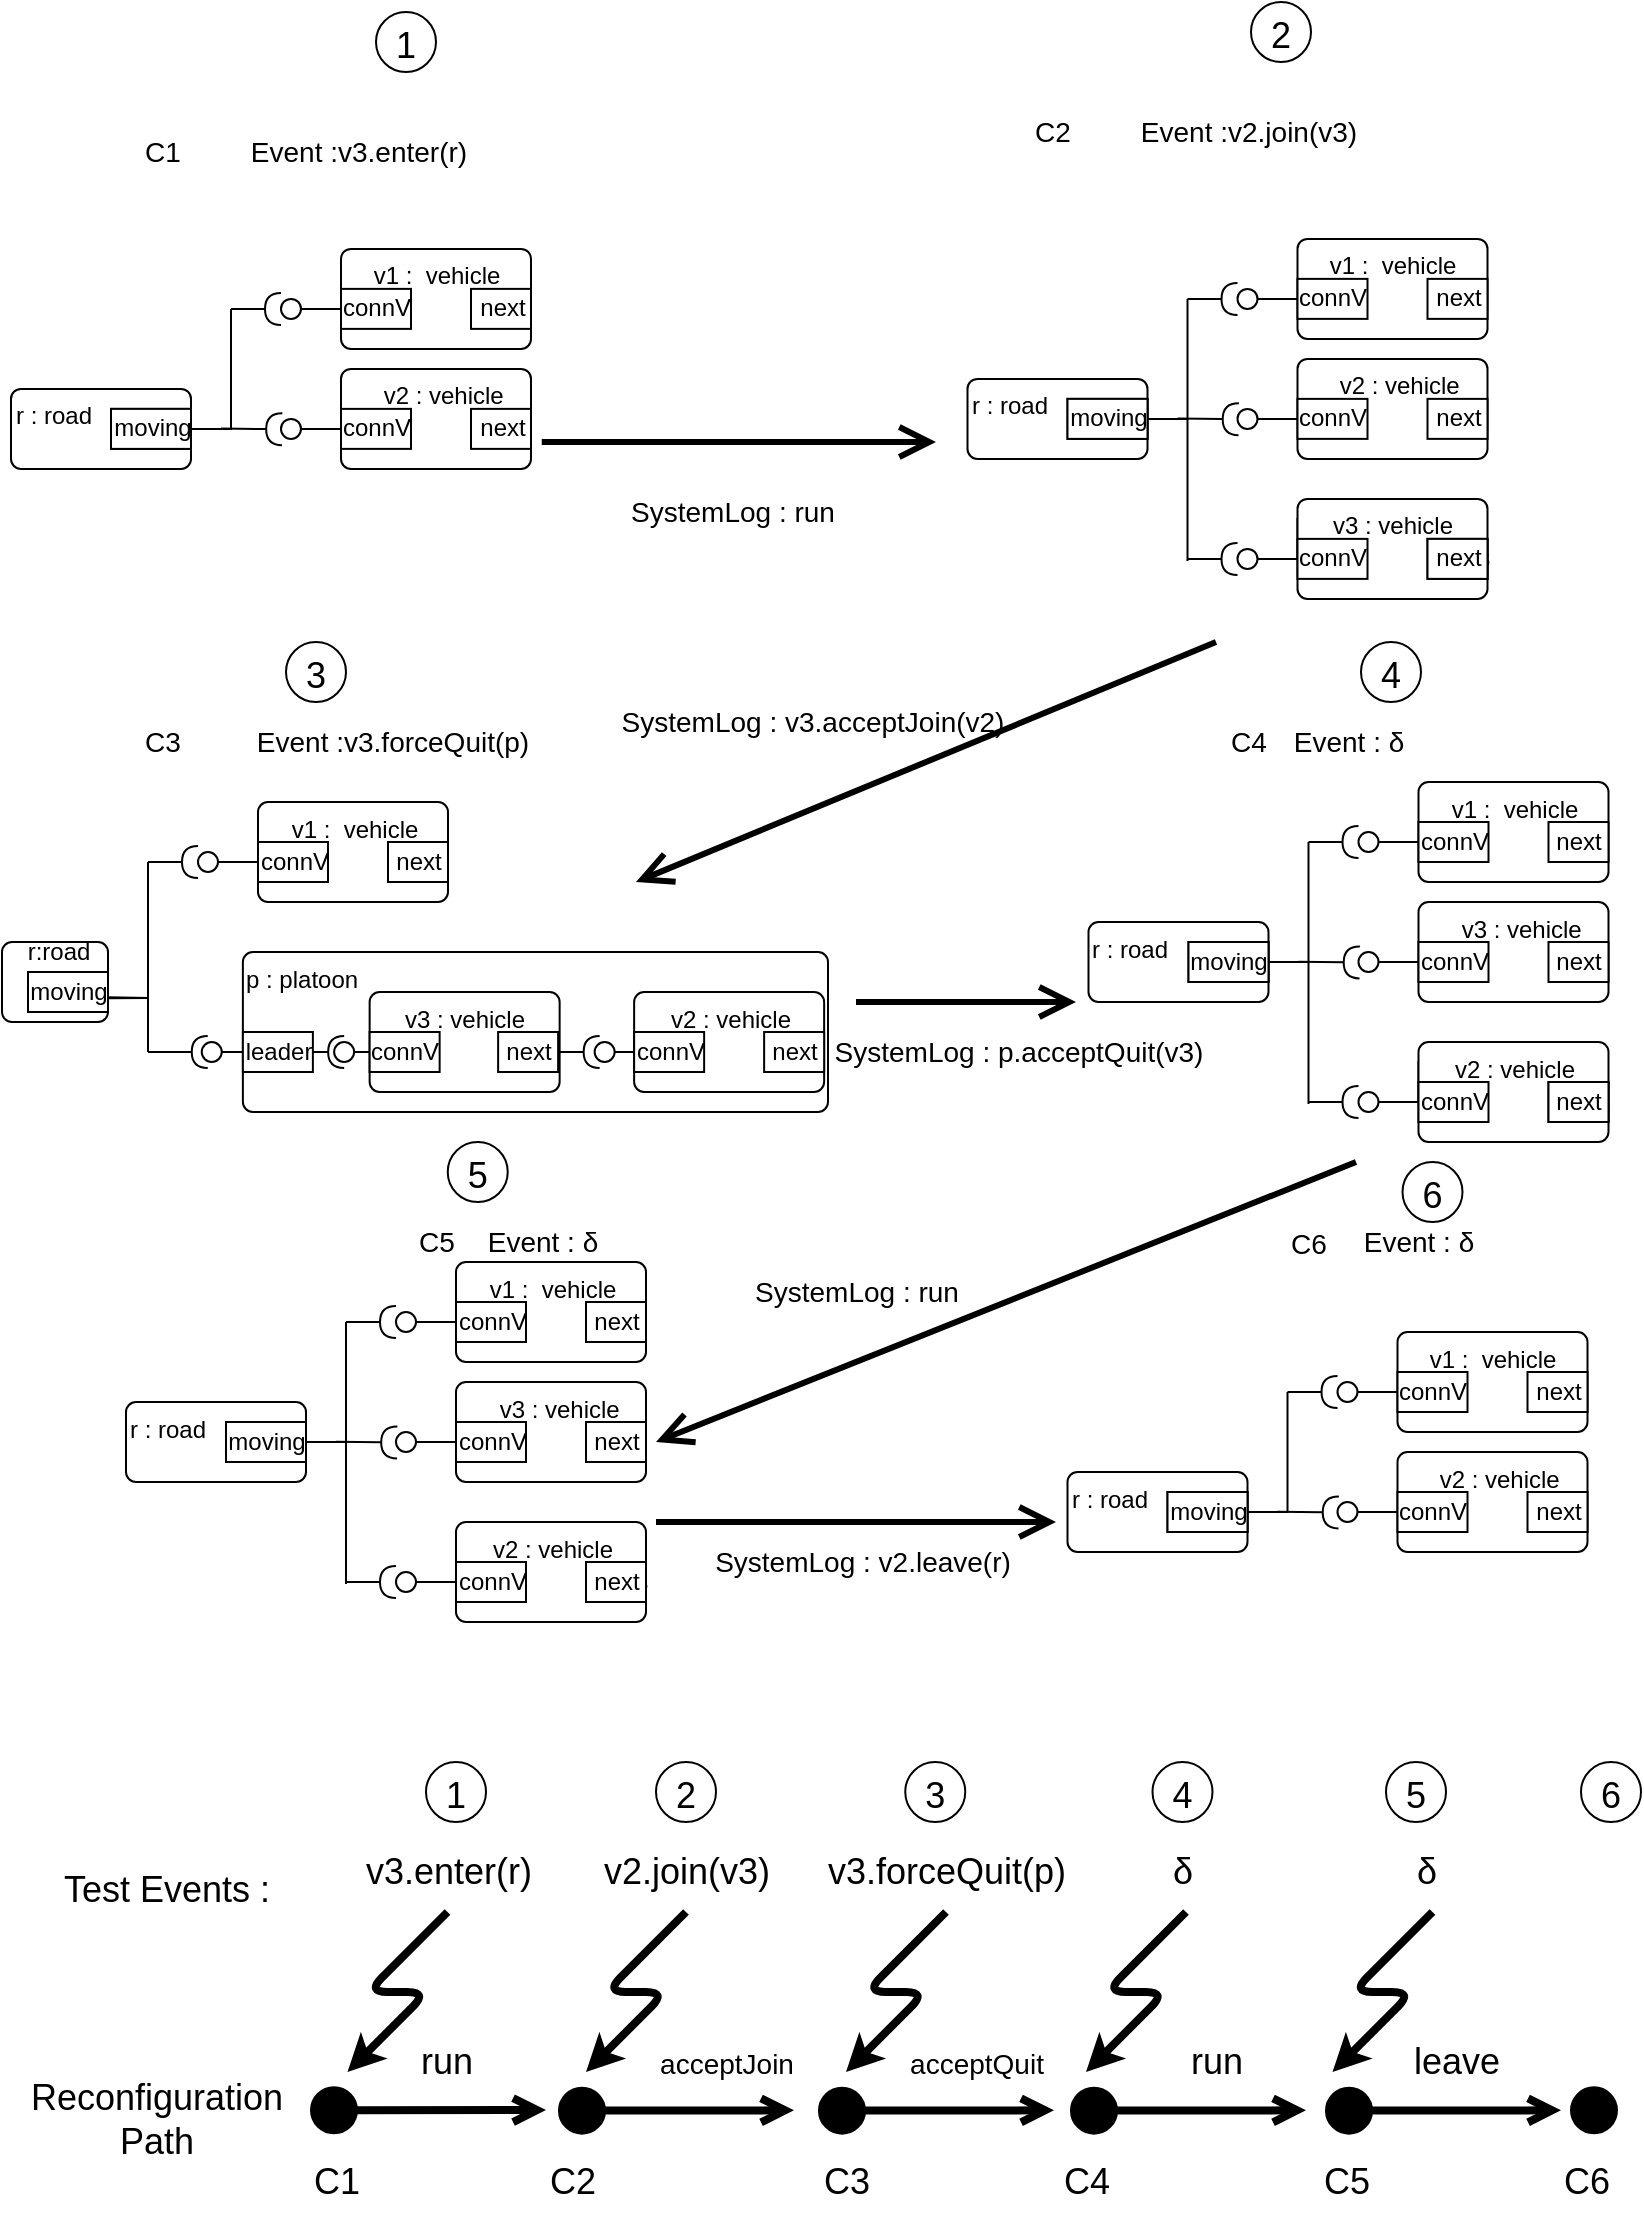 <mxfile version="15.1.4" type="github">
  <diagram id="c5M5bnTv5cbVwsdI9zkl" name="Page-1">
    <mxGraphModel dx="1422" dy="734" grid="1" gridSize="10" guides="1" tooltips="1" connect="1" arrows="1" fold="1" page="1" pageScale="1" pageWidth="827" pageHeight="1169" math="1" shadow="0">
      <root>
        <mxCell id="0" />
        <mxCell id="1" parent="0" />
        <mxCell id="4ejkwvuz64iwrjdh6K8v-100" value="&lt;font style=&quot;font-size: 14px&quot;&gt;Event :v2.join(v3)&lt;/font&gt;" style="text;html=1;align=center;verticalAlign=middle;resizable=0;points=[];autosize=1;" parent="1" vertex="1">
          <mxGeometry x="563.25" y="87" width="120" height="20" as="geometry" />
        </mxCell>
        <mxCell id="4ejkwvuz64iwrjdh6K8v-101" value="" style="endArrow=open;endFill=1;endSize=12;html=1;strokeWidth=3;" parent="1" edge="1">
          <mxGeometry width="160" relative="1" as="geometry">
            <mxPoint x="607" y="352" as="sourcePoint" />
            <mxPoint x="317" y="472" as="targetPoint" />
          </mxGeometry>
        </mxCell>
        <mxCell id="4ejkwvuz64iwrjdh6K8v-102" value="&lt;font style=&quot;font-size: 14px&quot;&gt;SystemLog : v3.acceptJoin(v2)&lt;/font&gt;" style="text;html=1;align=center;verticalAlign=middle;resizable=0;points=[];autosize=1;" parent="1" vertex="1">
          <mxGeometry x="299.5" y="382" width="210" height="20" as="geometry" />
        </mxCell>
        <mxCell id="4ejkwvuz64iwrjdh6K8v-103" value="&lt;font style=&quot;font-size: 14px&quot;&gt;Event :v3.forceQuit(p)&lt;/font&gt;" style="text;html=1;align=center;verticalAlign=middle;resizable=0;points=[];autosize=1;" parent="1" vertex="1">
          <mxGeometry x="120.25" y="392" width="150" height="20" as="geometry" />
        </mxCell>
        <mxCell id="4ejkwvuz64iwrjdh6K8v-105" value="&lt;font style=&quot;font-size: 14px&quot;&gt;SystemLog : p.acceptQuit(v3)&lt;/font&gt;" style="text;html=1;align=center;verticalAlign=middle;resizable=0;points=[];autosize=1;" parent="1" vertex="1">
          <mxGeometry x="408.25" y="547" width="200" height="20" as="geometry" />
        </mxCell>
        <mxCell id="4ejkwvuz64iwrjdh6K8v-113" value="5" style="ellipse;fillColor=#ffffff;strokeColor=#000000;fontSize=18;" parent="1" vertex="1">
          <mxGeometry x="222.87" y="602" width="30" height="30" as="geometry" />
        </mxCell>
        <mxCell id="4ejkwvuz64iwrjdh6K8v-114" value="2" style="ellipse;fillColor=#ffffff;strokeColor=#000000;fontSize=18;" parent="1" vertex="1">
          <mxGeometry x="624.5" y="32" width="30" height="30" as="geometry" />
        </mxCell>
        <mxCell id="4ejkwvuz64iwrjdh6K8v-115" value="3" style="ellipse;fillColor=#ffffff;strokeColor=#000000;fontSize=18;" parent="1" vertex="1">
          <mxGeometry x="142" y="352" width="30" height="30" as="geometry" />
        </mxCell>
        <mxCell id="4ejkwvuz64iwrjdh6K8v-116" value="4" style="ellipse;fillColor=#ffffff;strokeColor=#000000;fontSize=18;" parent="1" vertex="1">
          <mxGeometry x="679.5" y="352" width="30" height="30" as="geometry" />
        </mxCell>
        <mxCell id="4ejkwvuz64iwrjdh6K8v-117" value="Test Events :" style="text;html=1;align=center;verticalAlign=middle;resizable=0;points=[];autosize=1;fontSize=18;" parent="1" vertex="1">
          <mxGeometry x="22" y="961" width="120" height="30" as="geometry" />
        </mxCell>
        <mxCell id="4ejkwvuz64iwrjdh6K8v-118" value="Reconfiguration&lt;br&gt;Path" style="text;html=1;align=center;verticalAlign=middle;resizable=0;points=[];autosize=1;fontSize=18;" parent="1" vertex="1">
          <mxGeometry x="7" y="1066" width="140" height="50" as="geometry" />
        </mxCell>
        <mxCell id="4ejkwvuz64iwrjdh6K8v-119" value="" style="endArrow=open;startArrow=circle;endFill=0;startFill=1;endSize=8;html=1;strokeWidth=4;fontSize=18;" parent="1" edge="1">
          <mxGeometry width="160" relative="1" as="geometry">
            <mxPoint x="152" y="1086.17" as="sourcePoint" />
            <mxPoint x="272" y="1086" as="targetPoint" />
          </mxGeometry>
        </mxCell>
        <mxCell id="4ejkwvuz64iwrjdh6K8v-120" value="C1" style="text;html=1;align=center;verticalAlign=middle;resizable=0;points=[];autosize=1;fontSize=18;" parent="1" vertex="1">
          <mxGeometry x="147" y="1107" width="40" height="30" as="geometry" />
        </mxCell>
        <mxCell id="4ejkwvuz64iwrjdh6K8v-121" value="" style="endArrow=open;startArrow=circle;endFill=0;startFill=1;endSize=8;html=1;strokeWidth=4;fontSize=18;" parent="1" edge="1">
          <mxGeometry width="160" relative="1" as="geometry">
            <mxPoint x="406" y="1086.34" as="sourcePoint" />
            <mxPoint x="526" y="1086.17" as="targetPoint" />
          </mxGeometry>
        </mxCell>
        <mxCell id="4ejkwvuz64iwrjdh6K8v-122" value="" style="endArrow=open;startArrow=circle;endFill=0;startFill=1;endSize=8;html=1;strokeWidth=4;fontSize=18;" parent="1" edge="1">
          <mxGeometry width="160" relative="1" as="geometry">
            <mxPoint x="532" y="1086.34" as="sourcePoint" />
            <mxPoint x="652" y="1086.17" as="targetPoint" />
          </mxGeometry>
        </mxCell>
        <mxCell id="4ejkwvuz64iwrjdh6K8v-123" value="" style="endArrow=open;startArrow=circle;endFill=0;startFill=1;endSize=8;html=1;strokeWidth=4;fontSize=18;" parent="1" edge="1">
          <mxGeometry width="160" relative="1" as="geometry">
            <mxPoint x="659.5" y="1086.34" as="sourcePoint" />
            <mxPoint x="779.5" y="1086.17" as="targetPoint" />
          </mxGeometry>
        </mxCell>
        <mxCell id="4ejkwvuz64iwrjdh6K8v-124" value="" style="endArrow=none;startArrow=circle;endFill=0;startFill=1;endSize=8;html=1;strokeWidth=4;fontSize=18;" parent="1" edge="1">
          <mxGeometry width="160" relative="1" as="geometry">
            <mxPoint x="782" y="1086.42" as="sourcePoint" />
            <mxPoint x="802" y="1086.08" as="targetPoint" />
          </mxGeometry>
        </mxCell>
        <mxCell id="4ejkwvuz64iwrjdh6K8v-125" value="C4" style="text;html=1;align=center;verticalAlign=middle;resizable=0;points=[];autosize=1;fontSize=18;" parent="1" vertex="1">
          <mxGeometry x="522" y="1107" width="40" height="30" as="geometry" />
        </mxCell>
        <mxCell id="4ejkwvuz64iwrjdh6K8v-126" value="C5" style="text;html=1;align=center;verticalAlign=middle;resizable=0;points=[];autosize=1;fontSize=18;" parent="1" vertex="1">
          <mxGeometry x="652" y="1107" width="40" height="30" as="geometry" />
        </mxCell>
        <mxCell id="4ejkwvuz64iwrjdh6K8v-127" value="C6" style="text;html=1;align=center;verticalAlign=middle;resizable=0;points=[];autosize=1;fontSize=18;" parent="1" vertex="1">
          <mxGeometry x="772" y="1107" width="40" height="30" as="geometry" />
        </mxCell>
        <mxCell id="4ejkwvuz64iwrjdh6K8v-128" value="run" style="text;html=1;align=center;verticalAlign=middle;resizable=0;points=[];autosize=1;fontSize=18;" parent="1" vertex="1">
          <mxGeometry x="202" y="1047" width="40" height="30" as="geometry" />
        </mxCell>
        <mxCell id="4ejkwvuz64iwrjdh6K8v-129" value="" style="endArrow=classic;html=1;strokeWidth=4;fontSize=18;" parent="1" edge="1">
          <mxGeometry width="50" height="50" relative="1" as="geometry">
            <mxPoint x="342" y="987" as="sourcePoint" />
            <mxPoint x="292" y="1067" as="targetPoint" />
            <Array as="points">
              <mxPoint x="342" y="987" />
              <mxPoint x="302" y="1027" />
              <mxPoint x="332" y="1027" />
            </Array>
          </mxGeometry>
        </mxCell>
        <mxCell id="4ejkwvuz64iwrjdh6K8v-130" value="" style="endArrow=classic;html=1;strokeWidth=4;fontSize=18;" parent="1" edge="1">
          <mxGeometry width="50" height="50" relative="1" as="geometry">
            <mxPoint x="472" y="987" as="sourcePoint" />
            <mxPoint x="422" y="1067" as="targetPoint" />
            <Array as="points">
              <mxPoint x="472" y="987" />
              <mxPoint x="432" y="1027" />
              <mxPoint x="462" y="1027" />
            </Array>
          </mxGeometry>
        </mxCell>
        <mxCell id="4ejkwvuz64iwrjdh6K8v-131" value="" style="endArrow=classic;html=1;strokeWidth=4;fontSize=18;" parent="1" edge="1">
          <mxGeometry width="50" height="50" relative="1" as="geometry">
            <mxPoint x="592" y="987" as="sourcePoint" />
            <mxPoint x="542" y="1067" as="targetPoint" />
            <Array as="points">
              <mxPoint x="592" y="987" />
              <mxPoint x="552" y="1027" />
              <mxPoint x="582" y="1027" />
            </Array>
          </mxGeometry>
        </mxCell>
        <mxCell id="4ejkwvuz64iwrjdh6K8v-132" value="v2.join(v3)" style="text;html=1;align=center;verticalAlign=middle;resizable=0;points=[];autosize=1;fontSize=18;" parent="1" vertex="1">
          <mxGeometry x="292" y="952" width="100" height="30" as="geometry" />
        </mxCell>
        <mxCell id="4ejkwvuz64iwrjdh6K8v-133" value="v3.forceQuit(p)" style="text;html=1;align=center;verticalAlign=middle;resizable=0;points=[];autosize=1;fontSize=18;" parent="1" vertex="1">
          <mxGeometry x="407" y="952" width="130" height="30" as="geometry" />
        </mxCell>
        <mxCell id="4ejkwvuz64iwrjdh6K8v-135" value="" style="endArrow=open;startArrow=circle;endFill=0;startFill=1;endSize=8;html=1;strokeWidth=4;fontSize=18;" parent="1" edge="1">
          <mxGeometry width="160" relative="1" as="geometry">
            <mxPoint x="276" y="1086.34" as="sourcePoint" />
            <mxPoint x="396" y="1086.17" as="targetPoint" />
          </mxGeometry>
        </mxCell>
        <mxCell id="4ejkwvuz64iwrjdh6K8v-136" value="C2" style="text;html=1;align=center;verticalAlign=middle;resizable=0;points=[];autosize=1;fontSize=18;" parent="1" vertex="1">
          <mxGeometry x="264.5" y="1107" width="40" height="30" as="geometry" />
        </mxCell>
        <mxCell id="4ejkwvuz64iwrjdh6K8v-137" value="C3" style="text;html=1;align=center;verticalAlign=middle;resizable=0;points=[];autosize=1;fontSize=18;" parent="1" vertex="1">
          <mxGeometry x="402" y="1107" width="40" height="30" as="geometry" />
        </mxCell>
        <mxCell id="4ejkwvuz64iwrjdh6K8v-138" value="run" style="text;html=1;align=center;verticalAlign=middle;resizable=0;points=[];autosize=1;fontSize=18;" parent="1" vertex="1">
          <mxGeometry x="587" y="1047" width="40" height="30" as="geometry" />
        </mxCell>
        <mxCell id="4ejkwvuz64iwrjdh6K8v-139" value="leave" style="text;html=1;align=center;verticalAlign=middle;resizable=0;points=[];autosize=1;fontSize=18;" parent="1" vertex="1">
          <mxGeometry x="697" y="1047" width="60" height="30" as="geometry" />
        </mxCell>
        <mxCell id="4ejkwvuz64iwrjdh6K8v-140" value="4" style="ellipse;fillColor=#ffffff;strokeColor=#000000;fontSize=18;" parent="1" vertex="1">
          <mxGeometry x="575.25" y="912" width="30" height="30" as="geometry" />
        </mxCell>
        <mxCell id="4ejkwvuz64iwrjdh6K8v-141" value="3" style="ellipse;fillColor=#ffffff;strokeColor=#000000;fontSize=18;" parent="1" vertex="1">
          <mxGeometry x="451.63" y="912" width="30" height="30" as="geometry" />
        </mxCell>
        <mxCell id="4ejkwvuz64iwrjdh6K8v-142" value="2" style="ellipse;fillColor=#ffffff;strokeColor=#000000;fontSize=18;" parent="1" vertex="1">
          <mxGeometry x="327" y="912" width="30" height="30" as="geometry" />
        </mxCell>
        <mxCell id="4ejkwvuz64iwrjdh6K8v-143" value="1" style="ellipse;fillColor=#ffffff;strokeColor=#000000;fontSize=18;" parent="1" vertex="1">
          <mxGeometry x="212" y="912" width="30" height="30" as="geometry" />
        </mxCell>
        <mxCell id="4ejkwvuz64iwrjdh6K8v-175" value="" style="endArrow=open;endFill=1;endSize=12;html=1;strokeWidth=3;" parent="1" edge="1">
          <mxGeometry width="160" relative="1" as="geometry">
            <mxPoint x="269.88" y="252" as="sourcePoint" />
            <mxPoint x="467" y="252" as="targetPoint" />
          </mxGeometry>
        </mxCell>
        <mxCell id="4ejkwvuz64iwrjdh6K8v-176" value="&lt;font style=&quot;font-size: 14px&quot;&gt;SystemLog : run&lt;/font&gt;" style="text;html=1;align=center;verticalAlign=middle;resizable=0;points=[];autosize=1;" parent="1" vertex="1">
          <mxGeometry x="305.25" y="277" width="120" height="20" as="geometry" />
        </mxCell>
        <mxCell id="4ejkwvuz64iwrjdh6K8v-177" value="1" style="ellipse;fillColor=#ffffff;strokeColor=#000000;fontSize=18;" parent="1" vertex="1">
          <mxGeometry x="187" y="37" width="30" height="30" as="geometry" />
        </mxCell>
        <mxCell id="4ejkwvuz64iwrjdh6K8v-180" value="C1" style="text;html=1;align=center;verticalAlign=middle;resizable=0;points=[];autosize=1;fontSize=14;" parent="1" vertex="1">
          <mxGeometry x="65.25" y="97" width="30" height="20" as="geometry" />
        </mxCell>
        <mxCell id="4ejkwvuz64iwrjdh6K8v-202" value="&lt;font style=&quot;font-size: 14px;&quot;&gt;Event :&lt;/font&gt; δ" style="text;html=1;align=center;verticalAlign=middle;resizable=0;points=[];autosize=1;fontSize=14;" parent="1" vertex="1">
          <mxGeometry x="235.37" y="642" width="70" height="20" as="geometry" />
        </mxCell>
        <mxCell id="4ejkwvuz64iwrjdh6K8v-219" value="&lt;font style=&quot;font-size: 14px&quot;&gt;Event :v3.enter(r)&lt;/font&gt;" style="text;html=1;align=center;verticalAlign=middle;resizable=0;points=[];autosize=1;" parent="1" vertex="1">
          <mxGeometry x="117.75" y="97" width="120" height="20" as="geometry" />
        </mxCell>
        <mxCell id="4ejkwvuz64iwrjdh6K8v-220" value="C2" style="text;html=1;align=center;verticalAlign=middle;resizable=0;points=[];autosize=1;fontSize=14;" parent="1" vertex="1">
          <mxGeometry x="509.5" y="87" width="30" height="20" as="geometry" />
        </mxCell>
        <mxCell id="4ejkwvuz64iwrjdh6K8v-221" value="C3" style="text;html=1;align=center;verticalAlign=middle;resizable=0;points=[];autosize=1;fontSize=14;" parent="1" vertex="1">
          <mxGeometry x="65.25" y="392" width="30" height="20" as="geometry" />
        </mxCell>
        <mxCell id="4ejkwvuz64iwrjdh6K8v-225" value="Event : δ" style="text;html=1;align=center;verticalAlign=middle;resizable=0;points=[];autosize=1;fontSize=14;" parent="1" vertex="1">
          <mxGeometry x="638.25" y="392" width="70" height="20" as="geometry" />
        </mxCell>
        <mxCell id="4ejkwvuz64iwrjdh6K8v-227" value="&lt;font style=&quot;font-size: 14px&quot;&gt;C4&lt;/font&gt;" style="text;html=1;align=center;verticalAlign=middle;resizable=0;points=[];autosize=1;fontSize=13;" parent="1" vertex="1">
          <mxGeometry x="608.25" y="392" width="30" height="20" as="geometry" />
        </mxCell>
        <mxCell id="4ejkwvuz64iwrjdh6K8v-228" value="" style="endArrow=open;endFill=1;endSize=12;html=1;strokeWidth=3;" parent="1" edge="1">
          <mxGeometry width="160" relative="1" as="geometry">
            <mxPoint x="677" y="612" as="sourcePoint" />
            <mxPoint x="327" y="752" as="targetPoint" />
          </mxGeometry>
        </mxCell>
        <mxCell id="4ejkwvuz64iwrjdh6K8v-229" value="&lt;font style=&quot;font-size: 14px&quot;&gt;SystemLog : run&lt;br&gt;&lt;/font&gt;" style="text;html=1;align=center;verticalAlign=middle;resizable=0;points=[];autosize=1;" parent="1" vertex="1">
          <mxGeometry x="367" y="667" width="120" height="20" as="geometry" />
        </mxCell>
        <mxCell id="4ejkwvuz64iwrjdh6K8v-230" value="C5" style="text;html=1;align=center;verticalAlign=middle;resizable=0;points=[];autosize=1;fontSize=14;" parent="1" vertex="1">
          <mxGeometry x="202.12" y="642" width="30" height="20" as="geometry" />
        </mxCell>
        <mxCell id="4ejkwvuz64iwrjdh6K8v-231" value="" style="endArrow=open;endFill=1;endSize=12;html=1;strokeWidth=3;" parent="1" edge="1">
          <mxGeometry width="160" relative="1" as="geometry">
            <mxPoint x="327" y="792" as="sourcePoint" />
            <mxPoint x="527" y="792" as="targetPoint" />
          </mxGeometry>
        </mxCell>
        <mxCell id="4ejkwvuz64iwrjdh6K8v-232" value="&lt;font style=&quot;font-size: 14px&quot;&gt;SystemLog : v2.leave(r)&lt;br&gt;&lt;/font&gt;" style="text;html=1;align=center;verticalAlign=middle;resizable=0;points=[];autosize=1;" parent="1" vertex="1">
          <mxGeometry x="349.5" y="802" width="160" height="20" as="geometry" />
        </mxCell>
        <mxCell id="4ejkwvuz64iwrjdh6K8v-254" value="" style="endArrow=open;endFill=1;endSize=12;html=1;strokeWidth=3;" parent="1" edge="1">
          <mxGeometry width="160" relative="1" as="geometry">
            <mxPoint x="427" y="532" as="sourcePoint" />
            <mxPoint x="537" y="532" as="targetPoint" />
          </mxGeometry>
        </mxCell>
        <mxCell id="4ejkwvuz64iwrjdh6K8v-258" value="6" style="ellipse;fillColor=#ffffff;strokeColor=#000000;fontSize=18;" parent="1" vertex="1">
          <mxGeometry x="700.25" y="612" width="30" height="30" as="geometry" />
        </mxCell>
        <mxCell id="4ejkwvuz64iwrjdh6K8v-260" value="" style="endArrow=classic;html=1;strokeWidth=4;fontSize=18;" parent="1" edge="1">
          <mxGeometry width="50" height="50" relative="1" as="geometry">
            <mxPoint x="222.75" y="987" as="sourcePoint" />
            <mxPoint x="172.75" y="1067" as="targetPoint" />
            <Array as="points">
              <mxPoint x="222.75" y="987" />
              <mxPoint x="182.75" y="1027" />
              <mxPoint x="212.75" y="1027" />
            </Array>
          </mxGeometry>
        </mxCell>
        <mxCell id="4ejkwvuz64iwrjdh6K8v-261" value="v3.enter(r)" style="text;html=1;align=center;verticalAlign=middle;resizable=0;points=[];autosize=1;fontSize=18;" parent="1" vertex="1">
          <mxGeometry x="172.75" y="952" width="100" height="30" as="geometry" />
        </mxCell>
        <mxCell id="4ejkwvuz64iwrjdh6K8v-262" value="&lt;font style=&quot;font-size: 14px&quot;&gt;acceptJoin&lt;/font&gt;" style="text;html=1;align=center;verticalAlign=middle;resizable=0;points=[];autosize=1;fontSize=18;" parent="1" vertex="1">
          <mxGeometry x="322" y="1047" width="80" height="30" as="geometry" />
        </mxCell>
        <mxCell id="4ejkwvuz64iwrjdh6K8v-264" value="&lt;font style=&quot;font-size: 14px&quot;&gt;acceptQuit&lt;/font&gt;" style="text;html=1;align=center;verticalAlign=middle;resizable=0;points=[];autosize=1;fontSize=18;" parent="1" vertex="1">
          <mxGeometry x="447" y="1047" width="80" height="30" as="geometry" />
        </mxCell>
        <mxCell id="4ejkwvuz64iwrjdh6K8v-265" value=" δ" style="text;html=1;align=center;verticalAlign=middle;resizable=0;points=[];autosize=1;fontSize=18;" parent="1" vertex="1">
          <mxGeometry x="575.25" y="952" width="30" height="30" as="geometry" />
        </mxCell>
        <mxCell id="4ejkwvuz64iwrjdh6K8v-266" value="" style="endArrow=classic;html=1;strokeWidth=4;fontSize=18;" parent="1" edge="1">
          <mxGeometry width="50" height="50" relative="1" as="geometry">
            <mxPoint x="715.25" y="987" as="sourcePoint" />
            <mxPoint x="665.25" y="1067" as="targetPoint" />
            <Array as="points">
              <mxPoint x="715.25" y="987" />
              <mxPoint x="675.25" y="1027" />
              <mxPoint x="705.25" y="1027" />
            </Array>
          </mxGeometry>
        </mxCell>
        <mxCell id="4ejkwvuz64iwrjdh6K8v-267" value=" δ" style="text;html=1;align=center;verticalAlign=middle;resizable=0;points=[];autosize=1;fontSize=18;" parent="1" vertex="1">
          <mxGeometry x="697" y="952" width="30" height="30" as="geometry" />
        </mxCell>
        <mxCell id="4ejkwvuz64iwrjdh6K8v-268" value="&lt;font style=&quot;font-size: 14px&quot;&gt;C6&lt;/font&gt;" style="text;html=1;align=center;verticalAlign=middle;resizable=0;points=[];autosize=1;fontSize=18;" parent="1" vertex="1">
          <mxGeometry x="637.75" y="637" width="30" height="30" as="geometry" />
        </mxCell>
        <mxCell id="4ejkwvuz64iwrjdh6K8v-269" value="&lt;font style=&quot;font-size: 14px;&quot;&gt;Event :&lt;/font&gt; δ" style="text;html=1;align=center;verticalAlign=middle;resizable=0;points=[];autosize=1;fontSize=14;" parent="1" vertex="1">
          <mxGeometry x="672.75" y="642" width="70" height="20" as="geometry" />
        </mxCell>
        <mxCell id="4ejkwvuz64iwrjdh6K8v-270" value="5" style="ellipse;fillColor=#ffffff;strokeColor=#000000;fontSize=18;" parent="1" vertex="1">
          <mxGeometry x="692" y="912" width="30" height="30" as="geometry" />
        </mxCell>
        <mxCell id="4ejkwvuz64iwrjdh6K8v-271" value="6" style="ellipse;fillColor=#ffffff;strokeColor=#000000;fontSize=18;" parent="1" vertex="1">
          <mxGeometry x="789.5" y="912" width="30" height="30" as="geometry" />
        </mxCell>
        <mxCell id="NTZl4WbkRWzKQr4lcHes-1" value="&lt;div align=&quot;left&quot;&gt;r : road&lt;/div&gt;" style="html=1;align=left;verticalAlign=top;rounded=1;absoluteArcSize=1;arcSize=10;dashed=0;" vertex="1" parent="1">
          <mxGeometry x="4.5" y="225.44" width="90" height="40" as="geometry" />
        </mxCell>
        <mxCell id="NTZl4WbkRWzKQr4lcHes-2" value="" style="rounded=0;orthogonalLoop=1;jettySize=auto;html=1;endArrow=none;endFill=0;exitX=1;exitY=0.5;exitDx=0;exitDy=0;" edge="1" parent="1" source="NTZl4WbkRWzKQr4lcHes-1">
          <mxGeometry relative="1" as="geometry">
            <mxPoint x="229.5" y="360.44" as="sourcePoint" />
            <mxPoint x="114.5" y="185.44" as="targetPoint" />
            <Array as="points">
              <mxPoint x="114.5" y="245.44" />
              <mxPoint x="114.5" y="185.44" />
            </Array>
          </mxGeometry>
        </mxCell>
        <mxCell id="NTZl4WbkRWzKQr4lcHes-3" value="v1 :&amp;nbsp; vehicle" style="html=1;align=center;verticalAlign=top;rounded=1;absoluteArcSize=1;arcSize=10;dashed=0;" vertex="1" parent="1">
          <mxGeometry x="169.5" y="155.44" width="95" height="50" as="geometry" />
        </mxCell>
        <mxCell id="NTZl4WbkRWzKQr4lcHes-4" value="connV" style="html=1;" vertex="1" parent="1">
          <mxGeometry x="169.5" y="175.44" width="35" height="20" as="geometry" />
        </mxCell>
        <mxCell id="NTZl4WbkRWzKQr4lcHes-5" value="next" style="html=1;" vertex="1" parent="1">
          <mxGeometry x="234.5" y="175.44" width="30" height="20" as="geometry" />
        </mxCell>
        <mxCell id="NTZl4WbkRWzKQr4lcHes-7" value="&lt;div align=&quot;right&quot;&gt;&amp;nbsp; v2 : vehicle&lt;br&gt;&lt;/div&gt;" style="html=1;align=center;verticalAlign=top;rounded=1;absoluteArcSize=1;arcSize=10;dashed=0;" vertex="1" parent="1">
          <mxGeometry x="169.5" y="215.44" width="95" height="50" as="geometry" />
        </mxCell>
        <mxCell id="NTZl4WbkRWzKQr4lcHes-8" value="connV" style="html=1;" vertex="1" parent="1">
          <mxGeometry x="169.5" y="235.44" width="35" height="20" as="geometry" />
        </mxCell>
        <mxCell id="NTZl4WbkRWzKQr4lcHes-9" value="next" style="html=1;" vertex="1" parent="1">
          <mxGeometry x="234.5" y="235.44" width="30" height="20" as="geometry" />
        </mxCell>
        <mxCell id="NTZl4WbkRWzKQr4lcHes-10" value="" style="rounded=0;orthogonalLoop=1;jettySize=auto;html=1;endArrow=none;endFill=0;exitX=0;exitY=0.5;exitDx=0;exitDy=0;" edge="1" parent="1" source="NTZl4WbkRWzKQr4lcHes-8" target="NTZl4WbkRWzKQr4lcHes-12">
          <mxGeometry relative="1" as="geometry">
            <mxPoint x="149.5" y="230.44" as="sourcePoint" />
          </mxGeometry>
        </mxCell>
        <mxCell id="NTZl4WbkRWzKQr4lcHes-11" value="" style="rounded=0;orthogonalLoop=1;jettySize=auto;html=1;endArrow=halfCircle;endFill=0;endSize=6;strokeWidth=1;entryX=0.06;entryY=0.52;entryDx=0;entryDy=0;entryPerimeter=0;" edge="1" parent="1" target="NTZl4WbkRWzKQr4lcHes-12">
          <mxGeometry relative="1" as="geometry">
            <mxPoint x="109.5" y="245.28" as="sourcePoint" />
            <mxPoint x="129.5" y="245.28" as="targetPoint" />
          </mxGeometry>
        </mxCell>
        <mxCell id="NTZl4WbkRWzKQr4lcHes-12" value="" style="ellipse;whiteSpace=wrap;html=1;fontFamily=Helvetica;fontSize=12;fontColor=#000000;align=center;strokeColor=#000000;fillColor=#ffffff;points=[];aspect=fixed;resizable=0;" vertex="1" parent="1">
          <mxGeometry x="139.5" y="240.44" width="10" height="10" as="geometry" />
        </mxCell>
        <mxCell id="NTZl4WbkRWzKQr4lcHes-19" value="connV" style="html=1;" vertex="1" parent="1">
          <mxGeometry x="54.5" y="235.44" width="40" height="20" as="geometry" />
        </mxCell>
        <mxCell id="NTZl4WbkRWzKQr4lcHes-20" value="moving" style="html=1;" vertex="1" parent="1">
          <mxGeometry x="54.5" y="235.44" width="40" height="20" as="geometry" />
        </mxCell>
        <mxCell id="NTZl4WbkRWzKQr4lcHes-23" value="" style="ellipse;whiteSpace=wrap;html=1;fontFamily=Helvetica;fontSize=12;fontColor=#000000;align=center;strokeColor=#000000;fillColor=#ffffff;points=[];aspect=fixed;resizable=0;" vertex="1" parent="1">
          <mxGeometry x="139.5" y="180.44" width="10" height="10" as="geometry" />
        </mxCell>
        <mxCell id="NTZl4WbkRWzKQr4lcHes-24" value="" style="rounded=0;orthogonalLoop=1;jettySize=auto;html=1;endArrow=halfCircle;endFill=0;endSize=6;strokeWidth=1;" edge="1" parent="1" target="NTZl4WbkRWzKQr4lcHes-23">
          <mxGeometry relative="1" as="geometry">
            <mxPoint x="114.5" y="185.44" as="sourcePoint" />
            <mxPoint x="144.5" y="175.44" as="targetPoint" />
            <Array as="points" />
          </mxGeometry>
        </mxCell>
        <mxCell id="NTZl4WbkRWzKQr4lcHes-25" value="" style="rounded=0;orthogonalLoop=1;jettySize=auto;html=1;endArrow=none;endFill=0;exitX=0;exitY=0.5;exitDx=0;exitDy=0;" edge="1" parent="1">
          <mxGeometry relative="1" as="geometry">
            <mxPoint x="169.5" y="185.44" as="sourcePoint" />
            <mxPoint x="149.5" y="185.44" as="targetPoint" />
          </mxGeometry>
        </mxCell>
        <mxCell id="NTZl4WbkRWzKQr4lcHes-26" value="&lt;div align=&quot;left&quot;&gt;r : road&lt;/div&gt;" style="html=1;align=left;verticalAlign=top;rounded=1;absoluteArcSize=1;arcSize=10;dashed=0;" vertex="1" parent="1">
          <mxGeometry x="482.75" y="220.44" width="90" height="40" as="geometry" />
        </mxCell>
        <mxCell id="NTZl4WbkRWzKQr4lcHes-27" value="" style="rounded=0;orthogonalLoop=1;jettySize=auto;html=1;endArrow=none;endFill=0;exitX=1;exitY=0.5;exitDx=0;exitDy=0;" edge="1" parent="1" source="NTZl4WbkRWzKQr4lcHes-26">
          <mxGeometry relative="1" as="geometry">
            <mxPoint x="707.75" y="355.44" as="sourcePoint" />
            <mxPoint x="592.75" y="180.44" as="targetPoint" />
            <Array as="points">
              <mxPoint x="592.75" y="240.44" />
              <mxPoint x="592.75" y="180.44" />
            </Array>
          </mxGeometry>
        </mxCell>
        <mxCell id="NTZl4WbkRWzKQr4lcHes-28" value="v1 :&amp;nbsp; vehicle" style="html=1;align=center;verticalAlign=top;rounded=1;absoluteArcSize=1;arcSize=10;dashed=0;" vertex="1" parent="1">
          <mxGeometry x="647.75" y="150.44" width="95" height="50" as="geometry" />
        </mxCell>
        <mxCell id="NTZl4WbkRWzKQr4lcHes-29" value="connV" style="html=1;" vertex="1" parent="1">
          <mxGeometry x="647.75" y="170.44" width="35" height="20" as="geometry" />
        </mxCell>
        <mxCell id="NTZl4WbkRWzKQr4lcHes-30" value="next" style="html=1;" vertex="1" parent="1">
          <mxGeometry x="712.75" y="170.44" width="30" height="20" as="geometry" />
        </mxCell>
        <mxCell id="NTZl4WbkRWzKQr4lcHes-31" value="connV" style="html=1;" vertex="1" parent="1">
          <mxGeometry x="647.75" y="290.44" width="50" height="20" as="geometry" />
        </mxCell>
        <mxCell id="NTZl4WbkRWzKQr4lcHes-32" value="&lt;div align=&quot;right&quot;&gt;&amp;nbsp; v2 : vehicle&lt;br&gt;&lt;/div&gt;" style="html=1;align=center;verticalAlign=top;rounded=1;absoluteArcSize=1;arcSize=10;dashed=0;" vertex="1" parent="1">
          <mxGeometry x="647.75" y="210.44" width="95" height="50" as="geometry" />
        </mxCell>
        <mxCell id="NTZl4WbkRWzKQr4lcHes-33" value="connV" style="html=1;" vertex="1" parent="1">
          <mxGeometry x="647.75" y="230.44" width="35" height="20" as="geometry" />
        </mxCell>
        <mxCell id="NTZl4WbkRWzKQr4lcHes-34" value="next" style="html=1;" vertex="1" parent="1">
          <mxGeometry x="712.75" y="230.44" width="30" height="20" as="geometry" />
        </mxCell>
        <mxCell id="NTZl4WbkRWzKQr4lcHes-35" value="" style="rounded=0;orthogonalLoop=1;jettySize=auto;html=1;endArrow=none;endFill=0;exitX=0;exitY=0.5;exitDx=0;exitDy=0;" edge="1" parent="1" source="NTZl4WbkRWzKQr4lcHes-33" target="NTZl4WbkRWzKQr4lcHes-37">
          <mxGeometry relative="1" as="geometry">
            <mxPoint x="627.75" y="225.44" as="sourcePoint" />
          </mxGeometry>
        </mxCell>
        <mxCell id="NTZl4WbkRWzKQr4lcHes-36" value="" style="rounded=0;orthogonalLoop=1;jettySize=auto;html=1;endArrow=halfCircle;endFill=0;endSize=6;strokeWidth=1;entryX=0.06;entryY=0.52;entryDx=0;entryDy=0;entryPerimeter=0;" edge="1" parent="1" target="NTZl4WbkRWzKQr4lcHes-37">
          <mxGeometry relative="1" as="geometry">
            <mxPoint x="587.75" y="240.28" as="sourcePoint" />
            <mxPoint x="607.75" y="240.28" as="targetPoint" />
          </mxGeometry>
        </mxCell>
        <mxCell id="NTZl4WbkRWzKQr4lcHes-37" value="" style="ellipse;whiteSpace=wrap;html=1;fontFamily=Helvetica;fontSize=12;fontColor=#000000;align=center;strokeColor=#000000;fillColor=#ffffff;points=[];aspect=fixed;resizable=0;" vertex="1" parent="1">
          <mxGeometry x="617.75" y="235.44" width="10" height="10" as="geometry" />
        </mxCell>
        <mxCell id="NTZl4WbkRWzKQr4lcHes-38" value="v3 : vehicle" style="html=1;align=center;verticalAlign=top;rounded=1;absoluteArcSize=1;arcSize=10;dashed=0;" vertex="1" parent="1">
          <mxGeometry x="647.75" y="280.44" width="95" height="50" as="geometry" />
        </mxCell>
        <mxCell id="NTZl4WbkRWzKQr4lcHes-39" value="connV" style="html=1;" vertex="1" parent="1">
          <mxGeometry x="647.75" y="300.44" width="35" height="20" as="geometry" />
        </mxCell>
        <mxCell id="NTZl4WbkRWzKQr4lcHes-40" value="docks" style="html=1;" vertex="1" parent="1">
          <mxGeometry x="712.75" y="300.44" width="30" height="20" as="geometry" />
        </mxCell>
        <mxCell id="NTZl4WbkRWzKQr4lcHes-41" value="" style="rounded=0;orthogonalLoop=1;jettySize=auto;html=1;endArrow=none;endFill=0;exitX=1;exitY=0.5;exitDx=0;exitDy=0;" edge="1" parent="1" source="NTZl4WbkRWzKQr4lcHes-26">
          <mxGeometry relative="1" as="geometry">
            <mxPoint x="570.75" y="359.44" as="sourcePoint" />
            <mxPoint x="592.75" y="311.44" as="targetPoint" />
            <Array as="points">
              <mxPoint x="592.75" y="240.44" />
              <mxPoint x="592.75" y="311.44" />
            </Array>
          </mxGeometry>
        </mxCell>
        <mxCell id="NTZl4WbkRWzKQr4lcHes-42" value="" style="ellipse;whiteSpace=wrap;html=1;fontFamily=Helvetica;fontSize=12;fontColor=#000000;align=center;strokeColor=#000000;fillColor=#ffffff;points=[];aspect=fixed;resizable=0;" vertex="1" parent="1">
          <mxGeometry x="617.75" y="305.44" width="10" height="10" as="geometry" />
        </mxCell>
        <mxCell id="NTZl4WbkRWzKQr4lcHes-43" value="" style="rounded=0;orthogonalLoop=1;jettySize=auto;html=1;endArrow=halfCircle;endFill=0;endSize=6;strokeWidth=1;" edge="1" parent="1" target="NTZl4WbkRWzKQr4lcHes-42">
          <mxGeometry relative="1" as="geometry">
            <mxPoint x="592.75" y="310.44" as="sourcePoint" />
            <mxPoint x="622.75" y="310.44" as="targetPoint" />
            <Array as="points" />
          </mxGeometry>
        </mxCell>
        <mxCell id="NTZl4WbkRWzKQr4lcHes-44" value="connV" style="html=1;" vertex="1" parent="1">
          <mxGeometry x="532.75" y="230.44" width="40" height="20" as="geometry" />
        </mxCell>
        <mxCell id="NTZl4WbkRWzKQr4lcHes-45" value="moving" style="html=1;" vertex="1" parent="1">
          <mxGeometry x="532.75" y="230.44" width="40" height="20" as="geometry" />
        </mxCell>
        <mxCell id="NTZl4WbkRWzKQr4lcHes-46" value="next" style="html=1;" vertex="1" parent="1">
          <mxGeometry x="712.75" y="300.44" width="30" height="20" as="geometry" />
        </mxCell>
        <mxCell id="NTZl4WbkRWzKQr4lcHes-47" value="" style="rounded=0;orthogonalLoop=1;jettySize=auto;html=1;endArrow=none;endFill=0;exitX=0;exitY=0.5;exitDx=0;exitDy=0;" edge="1" parent="1" source="NTZl4WbkRWzKQr4lcHes-39">
          <mxGeometry relative="1" as="geometry">
            <mxPoint x="657.75" y="250.44" as="sourcePoint" />
            <mxPoint x="627.75" y="310.44" as="targetPoint" />
          </mxGeometry>
        </mxCell>
        <mxCell id="NTZl4WbkRWzKQr4lcHes-48" value="" style="ellipse;whiteSpace=wrap;html=1;fontFamily=Helvetica;fontSize=12;fontColor=#000000;align=center;strokeColor=#000000;fillColor=#ffffff;points=[];aspect=fixed;resizable=0;" vertex="1" parent="1">
          <mxGeometry x="617.75" y="175.44" width="10" height="10" as="geometry" />
        </mxCell>
        <mxCell id="NTZl4WbkRWzKQr4lcHes-49" value="" style="rounded=0;orthogonalLoop=1;jettySize=auto;html=1;endArrow=halfCircle;endFill=0;endSize=6;strokeWidth=1;" edge="1" parent="1" target="NTZl4WbkRWzKQr4lcHes-48">
          <mxGeometry relative="1" as="geometry">
            <mxPoint x="592.75" y="180.44" as="sourcePoint" />
            <mxPoint x="622.75" y="170.44" as="targetPoint" />
            <Array as="points" />
          </mxGeometry>
        </mxCell>
        <mxCell id="NTZl4WbkRWzKQr4lcHes-50" value="" style="rounded=0;orthogonalLoop=1;jettySize=auto;html=1;endArrow=none;endFill=0;exitX=0;exitY=0.5;exitDx=0;exitDy=0;" edge="1" parent="1">
          <mxGeometry relative="1" as="geometry">
            <mxPoint x="647.75" y="180.44" as="sourcePoint" />
            <mxPoint x="627.75" y="180.44" as="targetPoint" />
          </mxGeometry>
        </mxCell>
        <mxCell id="NTZl4WbkRWzKQr4lcHes-51" value="p : platoon" style="html=1;align=left;verticalAlign=top;rounded=1;absoluteArcSize=1;arcSize=10;dashed=0;" vertex="1" parent="1">
          <mxGeometry x="120.44" y="507" width="292.56" height="80" as="geometry" />
        </mxCell>
        <mxCell id="NTZl4WbkRWzKQr4lcHes-52" value="connV" style="html=1;" vertex="1" parent="1">
          <mxGeometry x="195.44" y="537" width="50" height="20" as="geometry" />
        </mxCell>
        <mxCell id="NTZl4WbkRWzKQr4lcHes-53" value="v3 : vehicle" style="html=1;align=center;verticalAlign=top;rounded=1;absoluteArcSize=1;arcSize=10;dashed=0;" vertex="1" parent="1">
          <mxGeometry x="183.82" y="527" width="95" height="50" as="geometry" />
        </mxCell>
        <mxCell id="NTZl4WbkRWzKQr4lcHes-54" value="connV" style="html=1;" vertex="1" parent="1">
          <mxGeometry x="183.82" y="547" width="35" height="20" as="geometry" />
        </mxCell>
        <mxCell id="NTZl4WbkRWzKQr4lcHes-56" value="connV" style="html=1;" vertex="1" parent="1">
          <mxGeometry x="328.82" y="537" width="50" height="20" as="geometry" />
        </mxCell>
        <mxCell id="NTZl4WbkRWzKQr4lcHes-57" value="v2 : vehicle" style="html=1;align=center;verticalAlign=top;rounded=1;absoluteArcSize=1;arcSize=10;dashed=0;" vertex="1" parent="1">
          <mxGeometry x="316.07" y="527" width="95" height="50" as="geometry" />
        </mxCell>
        <mxCell id="NTZl4WbkRWzKQr4lcHes-58" value="connV" style="html=1;" vertex="1" parent="1">
          <mxGeometry x="316.07" y="547" width="35" height="20" as="geometry" />
        </mxCell>
        <mxCell id="NTZl4WbkRWzKQr4lcHes-59" value="" style="rounded=0;orthogonalLoop=1;jettySize=auto;html=1;endArrow=none;endFill=0;exitX=0;exitY=0.5;exitDx=0;exitDy=0;" edge="1" parent="1" source="NTZl4WbkRWzKQr4lcHes-58" target="NTZl4WbkRWzKQr4lcHes-61">
          <mxGeometry relative="1" as="geometry">
            <mxPoint x="298.19" y="557" as="sourcePoint" />
          </mxGeometry>
        </mxCell>
        <mxCell id="NTZl4WbkRWzKQr4lcHes-60" value="" style="rounded=0;orthogonalLoop=1;jettySize=auto;html=1;endArrow=halfCircle;endFill=0;endSize=6;strokeWidth=1;" edge="1" parent="1">
          <mxGeometry relative="1" as="geometry">
            <mxPoint x="278.82" y="557" as="sourcePoint" />
            <mxPoint x="298.82" y="557" as="targetPoint" />
            <Array as="points">
              <mxPoint x="278.82" y="557" />
            </Array>
          </mxGeometry>
        </mxCell>
        <mxCell id="NTZl4WbkRWzKQr4lcHes-61" value="" style="ellipse;whiteSpace=wrap;html=1;fontFamily=Helvetica;fontSize=12;fontColor=#000000;align=center;strokeColor=#000000;fillColor=#ffffff;points=[];aspect=fixed;resizable=0;" vertex="1" parent="1">
          <mxGeometry x="296.32" y="552" width="10" height="10" as="geometry" />
        </mxCell>
        <mxCell id="NTZl4WbkRWzKQr4lcHes-63" value="leader" style="html=1;" vertex="1" parent="1">
          <mxGeometry x="120.44" y="547" width="35" height="20" as="geometry" />
        </mxCell>
        <mxCell id="NTZl4WbkRWzKQr4lcHes-64" value="" style="rounded=0;orthogonalLoop=1;jettySize=auto;html=1;endArrow=none;endFill=0;exitX=0;exitY=0.5;exitDx=0;exitDy=0;" edge="1" parent="1" source="NTZl4WbkRWzKQr4lcHes-54">
          <mxGeometry relative="1" as="geometry">
            <mxPoint x="216.07" y="627" as="sourcePoint" />
            <mxPoint x="175.44" y="557" as="targetPoint" />
            <Array as="points" />
          </mxGeometry>
        </mxCell>
        <mxCell id="NTZl4WbkRWzKQr4lcHes-65" value="" style="rounded=0;orthogonalLoop=1;jettySize=auto;html=1;endArrow=halfCircle;endFill=0;endSize=6;strokeWidth=1;" edge="1" parent="1">
          <mxGeometry relative="1" as="geometry">
            <mxPoint x="178.44" y="557" as="sourcePoint" />
            <mxPoint x="178.44" y="557" as="targetPoint" />
          </mxGeometry>
        </mxCell>
        <mxCell id="NTZl4WbkRWzKQr4lcHes-66" value="" style="ellipse;whiteSpace=wrap;html=1;fontFamily=Helvetica;fontSize=12;fontColor=#000000;align=center;strokeColor=#000000;fillColor=#ffffff;points=[];aspect=fixed;resizable=0;" vertex="1" parent="1">
          <mxGeometry x="166.07" y="552" width="10" height="10" as="geometry" />
        </mxCell>
        <mxCell id="NTZl4WbkRWzKQr4lcHes-67" value="" style="rounded=0;orthogonalLoop=1;jettySize=auto;html=1;endArrow=halfCircle;endFill=0;endSize=6;strokeWidth=1;exitX=1;exitY=0.5;exitDx=0;exitDy=0;" edge="1" parent="1" source="NTZl4WbkRWzKQr4lcHes-63">
          <mxGeometry relative="1" as="geometry">
            <mxPoint x="195.44" y="557" as="sourcePoint" />
            <mxPoint x="171.07" y="557" as="targetPoint" />
            <Array as="points" />
          </mxGeometry>
        </mxCell>
        <mxCell id="NTZl4WbkRWzKQr4lcHes-68" value="next" style="html=1;" vertex="1" parent="1">
          <mxGeometry x="248.07" y="547" width="30" height="20" as="geometry" />
        </mxCell>
        <mxCell id="NTZl4WbkRWzKQr4lcHes-69" value="next" style="html=1;" vertex="1" parent="1">
          <mxGeometry x="381.07" y="547" width="30" height="20" as="geometry" />
        </mxCell>
        <mxCell id="NTZl4WbkRWzKQr4lcHes-70" value="&lt;div align=&quot;left&quot;&gt;&lt;br&gt;&lt;/div&gt;" style="html=1;align=left;verticalAlign=top;rounded=1;absoluteArcSize=1;arcSize=10;dashed=0;" vertex="1" parent="1">
          <mxGeometry y="502" width="53" height="40" as="geometry" />
        </mxCell>
        <mxCell id="NTZl4WbkRWzKQr4lcHes-71" value="" style="rounded=0;orthogonalLoop=1;jettySize=auto;html=1;endArrow=none;endFill=0;exitX=1.001;exitY=0.658;exitDx=0;exitDy=0;exitPerimeter=0;" edge="1" parent="1" source="NTZl4WbkRWzKQr4lcHes-79">
          <mxGeometry relative="1" as="geometry">
            <mxPoint x="188" y="637" as="sourcePoint" />
            <mxPoint x="73" y="462" as="targetPoint" />
            <Array as="points">
              <mxPoint x="73" y="530" />
              <mxPoint x="73" y="462" />
            </Array>
          </mxGeometry>
        </mxCell>
        <mxCell id="NTZl4WbkRWzKQr4lcHes-72" value="v1 :&amp;nbsp; vehicle" style="html=1;align=center;verticalAlign=top;rounded=1;absoluteArcSize=1;arcSize=10;dashed=0;" vertex="1" parent="1">
          <mxGeometry x="128" y="432" width="95" height="50" as="geometry" />
        </mxCell>
        <mxCell id="NTZl4WbkRWzKQr4lcHes-73" value="connV" style="html=1;" vertex="1" parent="1">
          <mxGeometry x="128" y="452" width="35" height="20" as="geometry" />
        </mxCell>
        <mxCell id="NTZl4WbkRWzKQr4lcHes-74" value="next" style="html=1;" vertex="1" parent="1">
          <mxGeometry x="193" y="452" width="30" height="20" as="geometry" />
        </mxCell>
        <mxCell id="NTZl4WbkRWzKQr4lcHes-75" value="" style="rounded=0;orthogonalLoop=1;jettySize=auto;html=1;endArrow=none;endFill=0;exitX=0.994;exitY=0.631;exitDx=0;exitDy=0;exitPerimeter=0;" edge="1" parent="1" source="NTZl4WbkRWzKQr4lcHes-79">
          <mxGeometry relative="1" as="geometry">
            <mxPoint x="51" y="641" as="sourcePoint" />
            <mxPoint x="73" y="557" as="targetPoint" />
            <Array as="points">
              <mxPoint x="73" y="530" />
            </Array>
          </mxGeometry>
        </mxCell>
        <mxCell id="NTZl4WbkRWzKQr4lcHes-76" value="" style="ellipse;whiteSpace=wrap;html=1;fontFamily=Helvetica;fontSize=12;fontColor=#000000;align=center;strokeColor=#000000;fillColor=#ffffff;points=[];aspect=fixed;resizable=0;" vertex="1" parent="1">
          <mxGeometry x="99.87" y="552" width="10" height="10" as="geometry" />
        </mxCell>
        <mxCell id="NTZl4WbkRWzKQr4lcHes-77" value="" style="rounded=1;orthogonalLoop=1;jettySize=auto;html=1;endArrow=halfCircle;endFill=0;endSize=6;strokeWidth=1;targetPerimeterSpacing=-3;sourcePerimeterSpacing=0;" edge="1" parent="1" target="NTZl4WbkRWzKQr4lcHes-76">
          <mxGeometry relative="1" as="geometry">
            <mxPoint x="73" y="557" as="sourcePoint" />
            <mxPoint x="104.87" y="557" as="targetPoint" />
            <Array as="points">
              <mxPoint x="83" y="557" />
              <mxPoint x="93" y="557" />
            </Array>
          </mxGeometry>
        </mxCell>
        <mxCell id="NTZl4WbkRWzKQr4lcHes-79" value="moving" style="html=1;" vertex="1" parent="1">
          <mxGeometry x="13" y="517" width="40" height="20" as="geometry" />
        </mxCell>
        <mxCell id="NTZl4WbkRWzKQr4lcHes-80" value="" style="rounded=0;orthogonalLoop=1;jettySize=auto;html=1;endArrow=none;endFill=0;exitX=0;exitY=0.5;exitDx=0;exitDy=0;" edge="1" parent="1" source="NTZl4WbkRWzKQr4lcHes-63">
          <mxGeometry relative="1" as="geometry">
            <mxPoint x="124.87" y="557" as="sourcePoint" />
            <mxPoint x="109.87" y="557" as="targetPoint" />
          </mxGeometry>
        </mxCell>
        <mxCell id="NTZl4WbkRWzKQr4lcHes-81" value="" style="ellipse;whiteSpace=wrap;html=1;fontFamily=Helvetica;fontSize=12;fontColor=#000000;align=center;strokeColor=#000000;fillColor=#ffffff;points=[];aspect=fixed;resizable=0;" vertex="1" parent="1">
          <mxGeometry x="98" y="457" width="10" height="10" as="geometry" />
        </mxCell>
        <mxCell id="NTZl4WbkRWzKQr4lcHes-82" value="" style="rounded=0;orthogonalLoop=1;jettySize=auto;html=1;endArrow=halfCircle;endFill=0;endSize=6;strokeWidth=1;" edge="1" parent="1" target="NTZl4WbkRWzKQr4lcHes-81">
          <mxGeometry relative="1" as="geometry">
            <mxPoint x="73" y="462" as="sourcePoint" />
            <mxPoint x="103" y="452" as="targetPoint" />
            <Array as="points" />
          </mxGeometry>
        </mxCell>
        <mxCell id="NTZl4WbkRWzKQr4lcHes-83" value="" style="rounded=0;orthogonalLoop=1;jettySize=auto;html=1;endArrow=none;endFill=0;exitX=0;exitY=0.5;exitDx=0;exitDy=0;" edge="1" parent="1">
          <mxGeometry relative="1" as="geometry">
            <mxPoint x="128" y="462" as="sourcePoint" />
            <mxPoint x="108" y="462" as="targetPoint" />
          </mxGeometry>
        </mxCell>
        <mxCell id="NTZl4WbkRWzKQr4lcHes-86" value="r:road" style="text;html=1;align=center;verticalAlign=middle;resizable=0;points=[];autosize=1;strokeColor=none;fillColor=none;" vertex="1" parent="1">
          <mxGeometry x="3" y="497" width="50" height="20" as="geometry" />
        </mxCell>
        <mxCell id="NTZl4WbkRWzKQr4lcHes-91" value="&lt;div align=&quot;left&quot;&gt;r : road&lt;/div&gt;" style="html=1;align=left;verticalAlign=top;rounded=1;absoluteArcSize=1;arcSize=10;dashed=0;" vertex="1" parent="1">
          <mxGeometry x="543.25" y="492" width="90" height="40" as="geometry" />
        </mxCell>
        <mxCell id="NTZl4WbkRWzKQr4lcHes-92" value="" style="rounded=0;orthogonalLoop=1;jettySize=auto;html=1;endArrow=none;endFill=0;exitX=1;exitY=0.5;exitDx=0;exitDy=0;" edge="1" parent="1" source="NTZl4WbkRWzKQr4lcHes-91">
          <mxGeometry relative="1" as="geometry">
            <mxPoint x="768.25" y="627" as="sourcePoint" />
            <mxPoint x="653.25" y="452.0" as="targetPoint" />
            <Array as="points">
              <mxPoint x="653.25" y="512" />
              <mxPoint x="653.25" y="452" />
            </Array>
          </mxGeometry>
        </mxCell>
        <mxCell id="NTZl4WbkRWzKQr4lcHes-93" value="v1 :&amp;nbsp; vehicle" style="html=1;align=center;verticalAlign=top;rounded=1;absoluteArcSize=1;arcSize=10;dashed=0;" vertex="1" parent="1">
          <mxGeometry x="708.25" y="422" width="95" height="50" as="geometry" />
        </mxCell>
        <mxCell id="NTZl4WbkRWzKQr4lcHes-94" value="connV" style="html=1;" vertex="1" parent="1">
          <mxGeometry x="708.25" y="442" width="35" height="20" as="geometry" />
        </mxCell>
        <mxCell id="NTZl4WbkRWzKQr4lcHes-95" value="next" style="html=1;" vertex="1" parent="1">
          <mxGeometry x="773.25" y="442" width="30" height="20" as="geometry" />
        </mxCell>
        <mxCell id="NTZl4WbkRWzKQr4lcHes-96" value="connV" style="html=1;" vertex="1" parent="1">
          <mxGeometry x="708.25" y="562" width="50" height="20" as="geometry" />
        </mxCell>
        <mxCell id="NTZl4WbkRWzKQr4lcHes-97" value="&lt;div align=&quot;right&quot;&gt;&amp;nbsp; v3 : vehicle&lt;br&gt;&lt;/div&gt;" style="html=1;align=center;verticalAlign=top;rounded=1;absoluteArcSize=1;arcSize=10;dashed=0;" vertex="1" parent="1">
          <mxGeometry x="708.25" y="482" width="95" height="50" as="geometry" />
        </mxCell>
        <mxCell id="NTZl4WbkRWzKQr4lcHes-98" value="connV" style="html=1;" vertex="1" parent="1">
          <mxGeometry x="708.25" y="502" width="35" height="20" as="geometry" />
        </mxCell>
        <mxCell id="NTZl4WbkRWzKQr4lcHes-99" value="next" style="html=1;" vertex="1" parent="1">
          <mxGeometry x="773.25" y="502" width="30" height="20" as="geometry" />
        </mxCell>
        <mxCell id="NTZl4WbkRWzKQr4lcHes-100" value="" style="rounded=0;orthogonalLoop=1;jettySize=auto;html=1;endArrow=none;endFill=0;exitX=0;exitY=0.5;exitDx=0;exitDy=0;" edge="1" parent="1" source="NTZl4WbkRWzKQr4lcHes-98" target="NTZl4WbkRWzKQr4lcHes-102">
          <mxGeometry relative="1" as="geometry">
            <mxPoint x="688.25" y="497" as="sourcePoint" />
          </mxGeometry>
        </mxCell>
        <mxCell id="NTZl4WbkRWzKQr4lcHes-101" value="" style="rounded=0;orthogonalLoop=1;jettySize=auto;html=1;endArrow=halfCircle;endFill=0;endSize=6;strokeWidth=1;entryX=0.06;entryY=0.52;entryDx=0;entryDy=0;entryPerimeter=0;" edge="1" parent="1" target="NTZl4WbkRWzKQr4lcHes-102">
          <mxGeometry relative="1" as="geometry">
            <mxPoint x="648.25" y="511.84" as="sourcePoint" />
            <mxPoint x="668.25" y="511.84" as="targetPoint" />
          </mxGeometry>
        </mxCell>
        <mxCell id="NTZl4WbkRWzKQr4lcHes-102" value="" style="ellipse;whiteSpace=wrap;html=1;fontFamily=Helvetica;fontSize=12;fontColor=#000000;align=center;strokeColor=#000000;fillColor=#ffffff;points=[];aspect=fixed;resizable=0;" vertex="1" parent="1">
          <mxGeometry x="678.25" y="507" width="10" height="10" as="geometry" />
        </mxCell>
        <mxCell id="NTZl4WbkRWzKQr4lcHes-103" value="v2 : vehicle" style="html=1;align=center;verticalAlign=top;rounded=1;absoluteArcSize=1;arcSize=10;dashed=0;" vertex="1" parent="1">
          <mxGeometry x="708.25" y="552" width="95" height="50" as="geometry" />
        </mxCell>
        <mxCell id="NTZl4WbkRWzKQr4lcHes-104" value="connV" style="html=1;" vertex="1" parent="1">
          <mxGeometry x="708.25" y="572" width="35" height="20" as="geometry" />
        </mxCell>
        <mxCell id="NTZl4WbkRWzKQr4lcHes-105" value="docks" style="html=1;" vertex="1" parent="1">
          <mxGeometry x="773.25" y="572" width="30" height="20" as="geometry" />
        </mxCell>
        <mxCell id="NTZl4WbkRWzKQr4lcHes-106" value="" style="rounded=0;orthogonalLoop=1;jettySize=auto;html=1;endArrow=none;endFill=0;exitX=1;exitY=0.5;exitDx=0;exitDy=0;" edge="1" parent="1" source="NTZl4WbkRWzKQr4lcHes-91">
          <mxGeometry relative="1" as="geometry">
            <mxPoint x="631.25" y="631" as="sourcePoint" />
            <mxPoint x="653.25" y="583" as="targetPoint" />
            <Array as="points">
              <mxPoint x="653.25" y="512" />
              <mxPoint x="653.25" y="583" />
            </Array>
          </mxGeometry>
        </mxCell>
        <mxCell id="NTZl4WbkRWzKQr4lcHes-107" value="" style="ellipse;whiteSpace=wrap;html=1;fontFamily=Helvetica;fontSize=12;fontColor=#000000;align=center;strokeColor=#000000;fillColor=#ffffff;points=[];aspect=fixed;resizable=0;" vertex="1" parent="1">
          <mxGeometry x="678.25" y="577" width="10" height="10" as="geometry" />
        </mxCell>
        <mxCell id="NTZl4WbkRWzKQr4lcHes-108" value="" style="rounded=0;orthogonalLoop=1;jettySize=auto;html=1;endArrow=halfCircle;endFill=0;endSize=6;strokeWidth=1;" edge="1" parent="1" target="NTZl4WbkRWzKQr4lcHes-107">
          <mxGeometry relative="1" as="geometry">
            <mxPoint x="653.25" y="582" as="sourcePoint" />
            <mxPoint x="683.25" y="582" as="targetPoint" />
            <Array as="points" />
          </mxGeometry>
        </mxCell>
        <mxCell id="NTZl4WbkRWzKQr4lcHes-109" value="connV" style="html=1;" vertex="1" parent="1">
          <mxGeometry x="593.25" y="502" width="40" height="20" as="geometry" />
        </mxCell>
        <mxCell id="NTZl4WbkRWzKQr4lcHes-110" value="moving" style="html=1;" vertex="1" parent="1">
          <mxGeometry x="593.25" y="502" width="40" height="20" as="geometry" />
        </mxCell>
        <mxCell id="NTZl4WbkRWzKQr4lcHes-111" value="next" style="html=1;" vertex="1" parent="1">
          <mxGeometry x="773.25" y="572" width="30" height="20" as="geometry" />
        </mxCell>
        <mxCell id="NTZl4WbkRWzKQr4lcHes-112" value="" style="rounded=0;orthogonalLoop=1;jettySize=auto;html=1;endArrow=none;endFill=0;exitX=0;exitY=0.5;exitDx=0;exitDy=0;" edge="1" parent="1" source="NTZl4WbkRWzKQr4lcHes-104">
          <mxGeometry relative="1" as="geometry">
            <mxPoint x="718.25" y="522" as="sourcePoint" />
            <mxPoint x="688.25" y="582" as="targetPoint" />
          </mxGeometry>
        </mxCell>
        <mxCell id="NTZl4WbkRWzKQr4lcHes-113" value="" style="ellipse;whiteSpace=wrap;html=1;fontFamily=Helvetica;fontSize=12;fontColor=#000000;align=center;strokeColor=#000000;fillColor=#ffffff;points=[];aspect=fixed;resizable=0;" vertex="1" parent="1">
          <mxGeometry x="678.25" y="447" width="10" height="10" as="geometry" />
        </mxCell>
        <mxCell id="NTZl4WbkRWzKQr4lcHes-114" value="" style="rounded=0;orthogonalLoop=1;jettySize=auto;html=1;endArrow=halfCircle;endFill=0;endSize=6;strokeWidth=1;" edge="1" parent="1" target="NTZl4WbkRWzKQr4lcHes-113">
          <mxGeometry relative="1" as="geometry">
            <mxPoint x="653.25" y="452.0" as="sourcePoint" />
            <mxPoint x="683.25" y="442" as="targetPoint" />
            <Array as="points" />
          </mxGeometry>
        </mxCell>
        <mxCell id="NTZl4WbkRWzKQr4lcHes-115" value="" style="rounded=0;orthogonalLoop=1;jettySize=auto;html=1;endArrow=none;endFill=0;exitX=0;exitY=0.5;exitDx=0;exitDy=0;" edge="1" parent="1">
          <mxGeometry relative="1" as="geometry">
            <mxPoint x="708.25" y="452.0" as="sourcePoint" />
            <mxPoint x="688.25" y="452.0" as="targetPoint" />
          </mxGeometry>
        </mxCell>
        <mxCell id="NTZl4WbkRWzKQr4lcHes-116" value="&lt;div align=&quot;left&quot;&gt;r : road&lt;/div&gt;" style="html=1;align=left;verticalAlign=top;rounded=1;absoluteArcSize=1;arcSize=10;dashed=0;" vertex="1" parent="1">
          <mxGeometry x="62" y="732" width="90" height="40" as="geometry" />
        </mxCell>
        <mxCell id="NTZl4WbkRWzKQr4lcHes-117" value="" style="rounded=0;orthogonalLoop=1;jettySize=auto;html=1;endArrow=none;endFill=0;exitX=1;exitY=0.5;exitDx=0;exitDy=0;" edge="1" parent="1" source="NTZl4WbkRWzKQr4lcHes-116">
          <mxGeometry relative="1" as="geometry">
            <mxPoint x="287" y="867" as="sourcePoint" />
            <mxPoint x="172" y="692" as="targetPoint" />
            <Array as="points">
              <mxPoint x="172" y="752" />
              <mxPoint x="172" y="692" />
            </Array>
          </mxGeometry>
        </mxCell>
        <mxCell id="NTZl4WbkRWzKQr4lcHes-118" value="v1 :&amp;nbsp; vehicle" style="html=1;align=center;verticalAlign=top;rounded=1;absoluteArcSize=1;arcSize=10;dashed=0;" vertex="1" parent="1">
          <mxGeometry x="227" y="662" width="95" height="50" as="geometry" />
        </mxCell>
        <mxCell id="NTZl4WbkRWzKQr4lcHes-119" value="connV" style="html=1;" vertex="1" parent="1">
          <mxGeometry x="227" y="682" width="35" height="20" as="geometry" />
        </mxCell>
        <mxCell id="NTZl4WbkRWzKQr4lcHes-120" value="next" style="html=1;" vertex="1" parent="1">
          <mxGeometry x="292" y="682" width="30" height="20" as="geometry" />
        </mxCell>
        <mxCell id="NTZl4WbkRWzKQr4lcHes-121" value="connV" style="html=1;" vertex="1" parent="1">
          <mxGeometry x="227" y="802" width="50" height="20" as="geometry" />
        </mxCell>
        <mxCell id="NTZl4WbkRWzKQr4lcHes-122" value="&lt;div align=&quot;right&quot;&gt;&amp;nbsp; v3 : vehicle&lt;br&gt;&lt;/div&gt;" style="html=1;align=center;verticalAlign=top;rounded=1;absoluteArcSize=1;arcSize=10;dashed=0;" vertex="1" parent="1">
          <mxGeometry x="227" y="722" width="95" height="50" as="geometry" />
        </mxCell>
        <mxCell id="NTZl4WbkRWzKQr4lcHes-123" value="connV" style="html=1;" vertex="1" parent="1">
          <mxGeometry x="227" y="742" width="35" height="20" as="geometry" />
        </mxCell>
        <mxCell id="NTZl4WbkRWzKQr4lcHes-124" value="next" style="html=1;" vertex="1" parent="1">
          <mxGeometry x="292" y="742" width="30" height="20" as="geometry" />
        </mxCell>
        <mxCell id="NTZl4WbkRWzKQr4lcHes-125" value="" style="rounded=0;orthogonalLoop=1;jettySize=auto;html=1;endArrow=none;endFill=0;exitX=0;exitY=0.5;exitDx=0;exitDy=0;" edge="1" parent="1" source="NTZl4WbkRWzKQr4lcHes-123" target="NTZl4WbkRWzKQr4lcHes-127">
          <mxGeometry relative="1" as="geometry">
            <mxPoint x="207" y="737" as="sourcePoint" />
          </mxGeometry>
        </mxCell>
        <mxCell id="NTZl4WbkRWzKQr4lcHes-126" value="" style="rounded=0;orthogonalLoop=1;jettySize=auto;html=1;endArrow=halfCircle;endFill=0;endSize=6;strokeWidth=1;entryX=0.06;entryY=0.52;entryDx=0;entryDy=0;entryPerimeter=0;" edge="1" parent="1" target="NTZl4WbkRWzKQr4lcHes-127">
          <mxGeometry relative="1" as="geometry">
            <mxPoint x="167" y="751.84" as="sourcePoint" />
            <mxPoint x="187" y="751.84" as="targetPoint" />
          </mxGeometry>
        </mxCell>
        <mxCell id="NTZl4WbkRWzKQr4lcHes-127" value="" style="ellipse;whiteSpace=wrap;html=1;fontFamily=Helvetica;fontSize=12;fontColor=#000000;align=center;strokeColor=#000000;fillColor=#ffffff;points=[];aspect=fixed;resizable=0;" vertex="1" parent="1">
          <mxGeometry x="197" y="747" width="10" height="10" as="geometry" />
        </mxCell>
        <mxCell id="NTZl4WbkRWzKQr4lcHes-128" value="v2 : vehicle" style="html=1;align=center;verticalAlign=top;rounded=1;absoluteArcSize=1;arcSize=10;dashed=0;" vertex="1" parent="1">
          <mxGeometry x="227" y="792" width="95" height="50" as="geometry" />
        </mxCell>
        <mxCell id="NTZl4WbkRWzKQr4lcHes-129" value="connV" style="html=1;" vertex="1" parent="1">
          <mxGeometry x="227" y="812" width="35" height="20" as="geometry" />
        </mxCell>
        <mxCell id="NTZl4WbkRWzKQr4lcHes-130" value="docks" style="html=1;" vertex="1" parent="1">
          <mxGeometry x="292" y="812" width="30" height="20" as="geometry" />
        </mxCell>
        <mxCell id="NTZl4WbkRWzKQr4lcHes-131" value="" style="rounded=0;orthogonalLoop=1;jettySize=auto;html=1;endArrow=none;endFill=0;exitX=1;exitY=0.5;exitDx=0;exitDy=0;" edge="1" parent="1" source="NTZl4WbkRWzKQr4lcHes-116">
          <mxGeometry relative="1" as="geometry">
            <mxPoint x="150" y="871" as="sourcePoint" />
            <mxPoint x="172" y="823" as="targetPoint" />
            <Array as="points">
              <mxPoint x="172" y="752" />
              <mxPoint x="172" y="823" />
            </Array>
          </mxGeometry>
        </mxCell>
        <mxCell id="NTZl4WbkRWzKQr4lcHes-132" value="" style="ellipse;whiteSpace=wrap;html=1;fontFamily=Helvetica;fontSize=12;fontColor=#000000;align=center;strokeColor=#000000;fillColor=#ffffff;points=[];aspect=fixed;resizable=0;" vertex="1" parent="1">
          <mxGeometry x="197" y="817" width="10" height="10" as="geometry" />
        </mxCell>
        <mxCell id="NTZl4WbkRWzKQr4lcHes-133" value="" style="rounded=0;orthogonalLoop=1;jettySize=auto;html=1;endArrow=halfCircle;endFill=0;endSize=6;strokeWidth=1;" edge="1" parent="1" target="NTZl4WbkRWzKQr4lcHes-132">
          <mxGeometry relative="1" as="geometry">
            <mxPoint x="172" y="822" as="sourcePoint" />
            <mxPoint x="202" y="822" as="targetPoint" />
            <Array as="points" />
          </mxGeometry>
        </mxCell>
        <mxCell id="NTZl4WbkRWzKQr4lcHes-134" value="connV" style="html=1;" vertex="1" parent="1">
          <mxGeometry x="112" y="742" width="40" height="20" as="geometry" />
        </mxCell>
        <mxCell id="NTZl4WbkRWzKQr4lcHes-135" value="moving" style="html=1;" vertex="1" parent="1">
          <mxGeometry x="112" y="742" width="40" height="20" as="geometry" />
        </mxCell>
        <mxCell id="NTZl4WbkRWzKQr4lcHes-136" value="next" style="html=1;" vertex="1" parent="1">
          <mxGeometry x="292" y="812" width="30" height="20" as="geometry" />
        </mxCell>
        <mxCell id="NTZl4WbkRWzKQr4lcHes-137" value="" style="rounded=0;orthogonalLoop=1;jettySize=auto;html=1;endArrow=none;endFill=0;exitX=0;exitY=0.5;exitDx=0;exitDy=0;" edge="1" parent="1" source="NTZl4WbkRWzKQr4lcHes-129">
          <mxGeometry relative="1" as="geometry">
            <mxPoint x="237" y="762" as="sourcePoint" />
            <mxPoint x="207" y="822" as="targetPoint" />
          </mxGeometry>
        </mxCell>
        <mxCell id="NTZl4WbkRWzKQr4lcHes-138" value="" style="ellipse;whiteSpace=wrap;html=1;fontFamily=Helvetica;fontSize=12;fontColor=#000000;align=center;strokeColor=#000000;fillColor=#ffffff;points=[];aspect=fixed;resizable=0;" vertex="1" parent="1">
          <mxGeometry x="197" y="687" width="10" height="10" as="geometry" />
        </mxCell>
        <mxCell id="NTZl4WbkRWzKQr4lcHes-139" value="" style="rounded=0;orthogonalLoop=1;jettySize=auto;html=1;endArrow=halfCircle;endFill=0;endSize=6;strokeWidth=1;" edge="1" parent="1" target="NTZl4WbkRWzKQr4lcHes-138">
          <mxGeometry relative="1" as="geometry">
            <mxPoint x="172" y="692" as="sourcePoint" />
            <mxPoint x="202" y="682" as="targetPoint" />
            <Array as="points" />
          </mxGeometry>
        </mxCell>
        <mxCell id="NTZl4WbkRWzKQr4lcHes-140" value="" style="rounded=0;orthogonalLoop=1;jettySize=auto;html=1;endArrow=none;endFill=0;exitX=0;exitY=0.5;exitDx=0;exitDy=0;" edge="1" parent="1">
          <mxGeometry relative="1" as="geometry">
            <mxPoint x="227" y="692" as="sourcePoint" />
            <mxPoint x="207" y="692" as="targetPoint" />
          </mxGeometry>
        </mxCell>
        <mxCell id="NTZl4WbkRWzKQr4lcHes-141" value="&lt;div align=&quot;left&quot;&gt;r : road&lt;/div&gt;" style="html=1;align=left;verticalAlign=top;rounded=1;absoluteArcSize=1;arcSize=10;dashed=0;" vertex="1" parent="1">
          <mxGeometry x="532.75" y="767" width="90" height="40" as="geometry" />
        </mxCell>
        <mxCell id="NTZl4WbkRWzKQr4lcHes-142" value="" style="rounded=0;orthogonalLoop=1;jettySize=auto;html=1;endArrow=none;endFill=0;exitX=1;exitY=0.5;exitDx=0;exitDy=0;" edge="1" parent="1" source="NTZl4WbkRWzKQr4lcHes-141">
          <mxGeometry relative="1" as="geometry">
            <mxPoint x="757.75" y="902" as="sourcePoint" />
            <mxPoint x="642.75" y="727" as="targetPoint" />
            <Array as="points">
              <mxPoint x="642.75" y="787" />
              <mxPoint x="642.75" y="727" />
            </Array>
          </mxGeometry>
        </mxCell>
        <mxCell id="NTZl4WbkRWzKQr4lcHes-143" value="v1 :&amp;nbsp; vehicle" style="html=1;align=center;verticalAlign=top;rounded=1;absoluteArcSize=1;arcSize=10;dashed=0;" vertex="1" parent="1">
          <mxGeometry x="697.75" y="697" width="95" height="50" as="geometry" />
        </mxCell>
        <mxCell id="NTZl4WbkRWzKQr4lcHes-144" value="connV" style="html=1;" vertex="1" parent="1">
          <mxGeometry x="697.75" y="717" width="35" height="20" as="geometry" />
        </mxCell>
        <mxCell id="NTZl4WbkRWzKQr4lcHes-145" value="next" style="html=1;" vertex="1" parent="1">
          <mxGeometry x="762.75" y="717" width="30" height="20" as="geometry" />
        </mxCell>
        <mxCell id="NTZl4WbkRWzKQr4lcHes-146" value="&lt;div align=&quot;right&quot;&gt;&amp;nbsp; v2 : vehicle&lt;br&gt;&lt;/div&gt;" style="html=1;align=center;verticalAlign=top;rounded=1;absoluteArcSize=1;arcSize=10;dashed=0;" vertex="1" parent="1">
          <mxGeometry x="697.75" y="757" width="95" height="50" as="geometry" />
        </mxCell>
        <mxCell id="NTZl4WbkRWzKQr4lcHes-147" value="connV" style="html=1;" vertex="1" parent="1">
          <mxGeometry x="697.75" y="777" width="35" height="20" as="geometry" />
        </mxCell>
        <mxCell id="NTZl4WbkRWzKQr4lcHes-148" value="next" style="html=1;" vertex="1" parent="1">
          <mxGeometry x="762.75" y="777" width="30" height="20" as="geometry" />
        </mxCell>
        <mxCell id="NTZl4WbkRWzKQr4lcHes-149" value="" style="rounded=0;orthogonalLoop=1;jettySize=auto;html=1;endArrow=none;endFill=0;exitX=0;exitY=0.5;exitDx=0;exitDy=0;" edge="1" parent="1" source="NTZl4WbkRWzKQr4lcHes-147" target="NTZl4WbkRWzKQr4lcHes-151">
          <mxGeometry relative="1" as="geometry">
            <mxPoint x="677.75" y="772" as="sourcePoint" />
          </mxGeometry>
        </mxCell>
        <mxCell id="NTZl4WbkRWzKQr4lcHes-150" value="" style="rounded=0;orthogonalLoop=1;jettySize=auto;html=1;endArrow=halfCircle;endFill=0;endSize=6;strokeWidth=1;entryX=0.06;entryY=0.52;entryDx=0;entryDy=0;entryPerimeter=0;" edge="1" parent="1" target="NTZl4WbkRWzKQr4lcHes-151">
          <mxGeometry relative="1" as="geometry">
            <mxPoint x="637.75" y="786.84" as="sourcePoint" />
            <mxPoint x="657.75" y="786.84" as="targetPoint" />
          </mxGeometry>
        </mxCell>
        <mxCell id="NTZl4WbkRWzKQr4lcHes-151" value="" style="ellipse;whiteSpace=wrap;html=1;fontFamily=Helvetica;fontSize=12;fontColor=#000000;align=center;strokeColor=#000000;fillColor=#ffffff;points=[];aspect=fixed;resizable=0;" vertex="1" parent="1">
          <mxGeometry x="667.75" y="782" width="10" height="10" as="geometry" />
        </mxCell>
        <mxCell id="NTZl4WbkRWzKQr4lcHes-152" value="connV" style="html=1;" vertex="1" parent="1">
          <mxGeometry x="582.75" y="777" width="40" height="20" as="geometry" />
        </mxCell>
        <mxCell id="NTZl4WbkRWzKQr4lcHes-153" value="moving" style="html=1;" vertex="1" parent="1">
          <mxGeometry x="582.75" y="777" width="40" height="20" as="geometry" />
        </mxCell>
        <mxCell id="NTZl4WbkRWzKQr4lcHes-154" value="" style="ellipse;whiteSpace=wrap;html=1;fontFamily=Helvetica;fontSize=12;fontColor=#000000;align=center;strokeColor=#000000;fillColor=#ffffff;points=[];aspect=fixed;resizable=0;" vertex="1" parent="1">
          <mxGeometry x="667.75" y="722" width="10" height="10" as="geometry" />
        </mxCell>
        <mxCell id="NTZl4WbkRWzKQr4lcHes-155" value="" style="rounded=0;orthogonalLoop=1;jettySize=auto;html=1;endArrow=halfCircle;endFill=0;endSize=6;strokeWidth=1;" edge="1" parent="1" target="NTZl4WbkRWzKQr4lcHes-154">
          <mxGeometry relative="1" as="geometry">
            <mxPoint x="642.75" y="727" as="sourcePoint" />
            <mxPoint x="672.75" y="717" as="targetPoint" />
            <Array as="points" />
          </mxGeometry>
        </mxCell>
        <mxCell id="NTZl4WbkRWzKQr4lcHes-156" value="" style="rounded=0;orthogonalLoop=1;jettySize=auto;html=1;endArrow=none;endFill=0;exitX=0;exitY=0.5;exitDx=0;exitDy=0;" edge="1" parent="1">
          <mxGeometry relative="1" as="geometry">
            <mxPoint x="697.75" y="727" as="sourcePoint" />
            <mxPoint x="677.75" y="727" as="targetPoint" />
          </mxGeometry>
        </mxCell>
      </root>
    </mxGraphModel>
  </diagram>
</mxfile>
